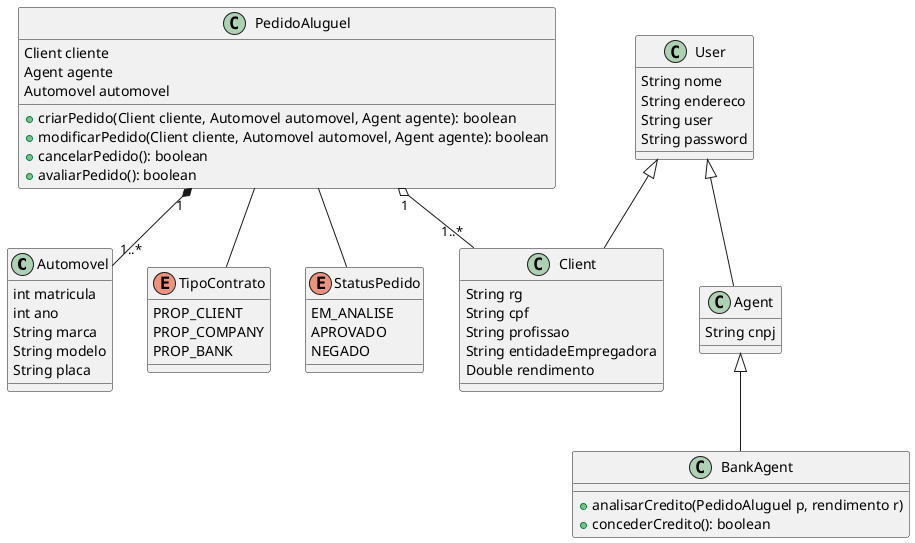 @startuml

class Automovel{ 
int matricula
int ano
String marca
String modelo
String placa
}

class User{
String nome
String endereco
String user
String password
}

class Client{
String rg
String cpf
String profissao
String entidadeEmpregadora
Double rendimento
}

class Agent{
String cnpj
}

class BankAgent{

+analisarCredito(PedidoAluguel p, rendimento r)
+concederCredito(): boolean
}

 enum TipoContrato{
PROP_CLIENT
PROP_COMPANY
PROP_BANK
}

class PedidoAluguel{
Client cliente
Agent agente
Automovel automovel
+criarPedido(Client cliente, Automovel automovel, Agent agente): boolean
+modificarPedido(Client cliente, Automovel automovel, Agent agente): boolean
+cancelarPedido(): boolean
+avaliarPedido(): boolean

}

enum StatusPedido{
EM_ANALISE
APROVADO
NEGADO
}


' Associacoes
User <|-- Client
User <|-- Agent
Agent <|-- BankAgent

PedidoAluguel -- StatusPedido
PedidoAluguel -- TipoContrato

PedidoAluguel "1" *-- "1..*"  Automovel

PedidoAluguel "1" o-- "1..*" Client

@enduml
